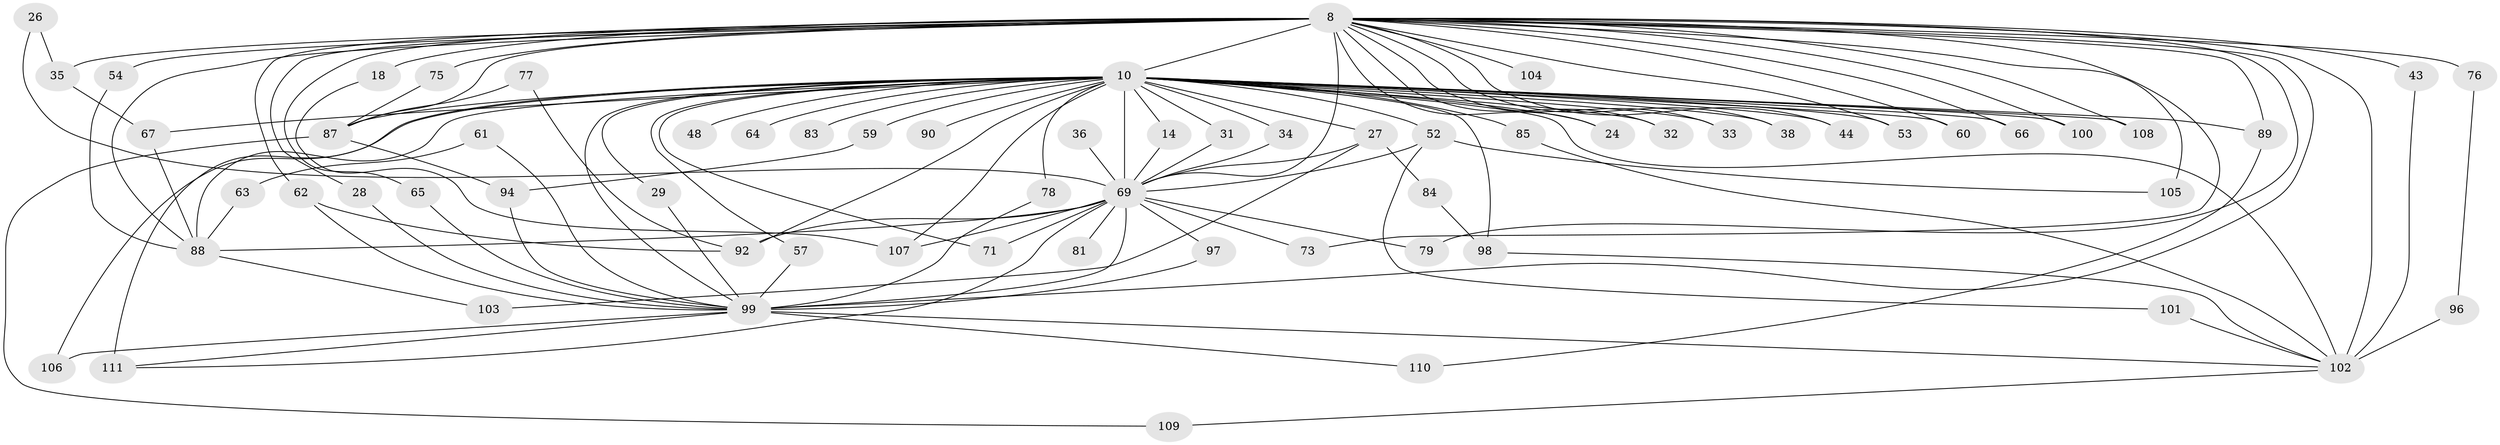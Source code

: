 // original degree distribution, {21: 0.009009009009009009, 22: 0.018018018018018018, 16: 0.018018018018018018, 17: 0.009009009009009009, 24: 0.018018018018018018, 32: 0.009009009009009009, 30: 0.009009009009009009, 3: 0.15315315315315314, 4: 0.08108108108108109, 2: 0.5945945945945946, 7: 0.009009009009009009, 6: 0.036036036036036036, 5: 0.036036036036036036}
// Generated by graph-tools (version 1.1) at 2025/48/03/04/25 21:48:00]
// undirected, 66 vertices, 125 edges
graph export_dot {
graph [start="1"]
  node [color=gray90,style=filled];
  8 [super="+6+2"];
  10 [super="+5+9"];
  14;
  18;
  24;
  26;
  27;
  28;
  29;
  31;
  32;
  33;
  34;
  35 [super="+22"];
  36;
  38;
  43 [super="+42"];
  44;
  48;
  52 [super="+41+51"];
  53;
  54 [super="+20"];
  57;
  59;
  60;
  61;
  62 [super="+37"];
  63;
  64;
  65;
  66;
  67 [super="+55"];
  69 [super="+68+7"];
  71;
  73;
  75;
  76;
  77;
  78;
  79;
  81;
  83;
  84;
  85 [super="+39"];
  87 [super="+50+86"];
  88 [super="+21+74"];
  89 [super="+80"];
  90;
  92 [super="+56+91"];
  94 [super="+82"];
  96;
  97;
  98 [super="+45"];
  99 [super="+19+4"];
  100 [super="+95"];
  101;
  102 [super="+16+25+23"];
  103;
  104;
  105;
  106;
  107 [super="+70"];
  108;
  109;
  110;
  111 [super="+93+72"];
  8 -- 10 [weight=9];
  8 -- 24;
  8 -- 28;
  8 -- 33;
  8 -- 35 [weight=3];
  8 -- 38;
  8 -- 43 [weight=2];
  8 -- 60;
  8 -- 76 [weight=2];
  8 -- 66;
  8 -- 73;
  8 -- 79;
  8 -- 18 [weight=2];
  8 -- 89 [weight=2];
  8 -- 32;
  8 -- 105;
  8 -- 44;
  8 -- 53;
  8 -- 54 [weight=3];
  8 -- 65;
  8 -- 75;
  8 -- 99 [weight=7];
  8 -- 104;
  8 -- 108;
  8 -- 100;
  8 -- 69 [weight=8];
  8 -- 87;
  8 -- 62;
  8 -- 88 [weight=2];
  8 -- 102;
  10 -- 24;
  10 -- 29;
  10 -- 31;
  10 -- 33;
  10 -- 34;
  10 -- 44;
  10 -- 48 [weight=2];
  10 -- 64 [weight=2];
  10 -- 71;
  10 -- 92 [weight=2];
  10 -- 102 [weight=4];
  10 -- 14;
  10 -- 83;
  10 -- 87 [weight=4];
  10 -- 90 [weight=2];
  10 -- 111 [weight=4];
  10 -- 53;
  10 -- 59 [weight=2];
  10 -- 52 [weight=2];
  10 -- 89;
  10 -- 66;
  10 -- 67 [weight=3];
  10 -- 69 [weight=8];
  10 -- 78;
  10 -- 85 [weight=2];
  10 -- 27;
  10 -- 32;
  10 -- 98 [weight=2];
  10 -- 100 [weight=2];
  10 -- 38;
  10 -- 106;
  10 -- 108;
  10 -- 57;
  10 -- 60;
  10 -- 99 [weight=7];
  10 -- 107;
  10 -- 88;
  14 -- 69;
  18 -- 107;
  26 -- 35;
  26 -- 69;
  27 -- 84;
  27 -- 103;
  27 -- 69;
  28 -- 99;
  29 -- 99;
  31 -- 69;
  34 -- 69;
  35 -- 67;
  36 -- 69 [weight=2];
  43 -- 102;
  52 -- 101;
  52 -- 105;
  52 -- 69 [weight=2];
  54 -- 88;
  57 -- 99;
  59 -- 94;
  61 -- 63;
  61 -- 99 [weight=2];
  62 -- 92;
  62 -- 99;
  63 -- 88;
  65 -- 99;
  67 -- 88;
  69 -- 107;
  69 -- 71;
  69 -- 73;
  69 -- 79;
  69 -- 81;
  69 -- 88 [weight=2];
  69 -- 92 [weight=2];
  69 -- 97;
  69 -- 111;
  69 -- 99 [weight=4];
  75 -- 87;
  76 -- 96;
  77 -- 92;
  77 -- 87;
  78 -- 99;
  84 -- 98;
  85 -- 102;
  87 -- 109;
  87 -- 94;
  88 -- 103;
  89 -- 110;
  94 -- 99;
  96 -- 102;
  97 -- 99;
  98 -- 102;
  99 -- 102;
  99 -- 106;
  99 -- 110;
  99 -- 111;
  101 -- 102;
  102 -- 109;
}
